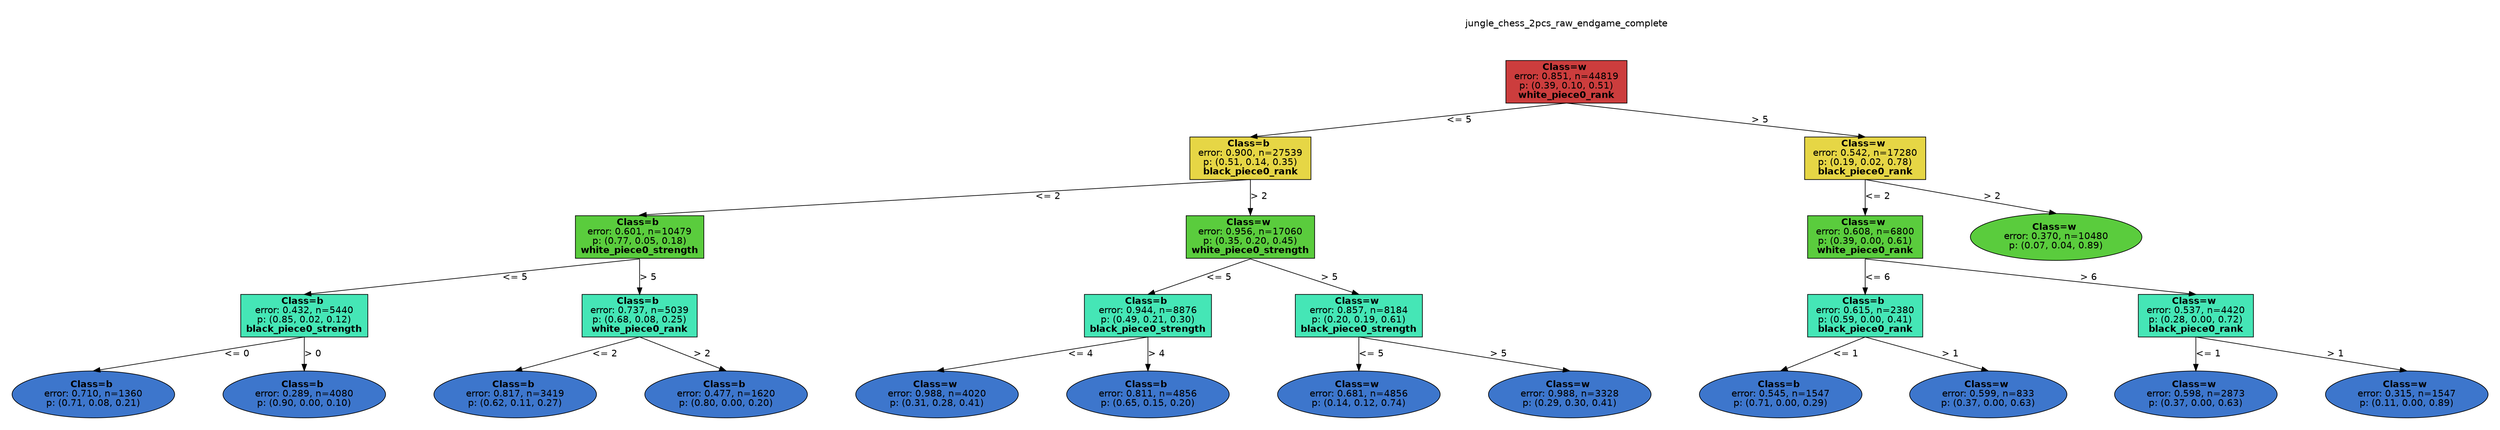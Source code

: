 digraph Tree {
splines=false;
graph [pad=".25", ranksep="0.5", nodesep="1"];
node [shape=rect, style="filled", color="black", fontname="helvetica",fillcolor="white"] ;
edge [fontname="helvetica"] ;
0 [label="jungle_chess_2pcs_raw_endgame_complete", shape=plaintext];
0:s -> 1:n [style=invis];   
1 [label=<<b> Class=w </b> <br/> error: 0.851, n=44819 <br/> p: (0.39, 0.10, 0.51) <br/><b>white_piece0_rank</b>>, fillcolor="0.000 0.7 0.800", shape="rect"];
2 [label=<<b> Class=b </b> <br/> error: 0.900, n=27539 <br/> p: (0.51, 0.14, 0.35) <br/><b>black_piece0_rank</b>>, fillcolor="0.150 0.7 0.900", shape="rect"];
1:s -> 2:n [label="<= 5"] ;
3 [label=<<b> Class=b </b> <br/> error: 0.601, n=10479 <br/> p: (0.77, 0.05, 0.18) <br/><b>white_piece0_strength</b>>, fillcolor="0.300 0.7 0.800", shape="rect"];
2:s -> 3:n [label="<= 2"] ;
4 [label=<<b> Class=b </b> <br/> error: 0.432, n=5440 <br/> p: (0.85, 0.02, 0.12) <br/><b>black_piece0_strength</b>>, fillcolor="0.450 0.7 0.900", shape="rect"];
3:s -> 4:n [label="<= 5"] ;
5 [label=<<b> Class=b </b> <br/> error: 0.710, n=1360 <br/> p: (0.71, 0.08, 0.21) >, fillcolor="0.600 0.7 0.800", shape="oval"];
4:s -> 5:n [label="<= 0"] ;
6 [label=<<b> Class=b </b> <br/> error: 0.289, n=4080 <br/> p: (0.90, 0.00, 0.10) >, fillcolor="0.600 0.7 0.800", shape="oval"];
4:s -> 6:n [label="> 0"] ;
7 [label=<<b> Class=b </b> <br/> error: 0.737, n=5039 <br/> p: (0.68, 0.08, 0.25) <br/><b>white_piece0_rank</b>>, fillcolor="0.450 0.7 0.900", shape="rect"];
3:s -> 7:n [label="> 5"] ;
8 [label=<<b> Class=b </b> <br/> error: 0.817, n=3419 <br/> p: (0.62, 0.11, 0.27) >, fillcolor="0.600 0.7 0.800", shape="oval"];
7:s -> 8:n [label="<= 2"] ;
9 [label=<<b> Class=b </b> <br/> error: 0.477, n=1620 <br/> p: (0.80, 0.00, 0.20) >, fillcolor="0.600 0.7 0.800", shape="oval"];
7:s -> 9:n [label="> 2"] ;
10 [label=<<b> Class=w </b> <br/> error: 0.956, n=17060 <br/> p: (0.35, 0.20, 0.45) <br/><b>white_piece0_strength</b>>, fillcolor="0.300 0.7 0.800", shape="rect"];
2:s -> 10:n [label="> 2"] ;
11 [label=<<b> Class=b </b> <br/> error: 0.944, n=8876 <br/> p: (0.49, 0.21, 0.30) <br/><b>black_piece0_strength</b>>, fillcolor="0.450 0.7 0.900", shape="rect"];
10:s -> 11:n [label="<= 5"] ;
12 [label=<<b> Class=w </b> <br/> error: 0.988, n=4020 <br/> p: (0.31, 0.28, 0.41) >, fillcolor="0.600 0.7 0.800", shape="oval"];
11:s -> 12:n [label="<= 4"] ;
13 [label=<<b> Class=b </b> <br/> error: 0.811, n=4856 <br/> p: (0.65, 0.15, 0.20) >, fillcolor="0.600 0.7 0.800", shape="oval"];
11:s -> 13:n [label="> 4"] ;
14 [label=<<b> Class=w </b> <br/> error: 0.857, n=8184 <br/> p: (0.20, 0.19, 0.61) <br/><b>black_piece0_strength</b>>, fillcolor="0.450 0.7 0.900", shape="rect"];
10:s -> 14:n [label="> 5"] ;
15 [label=<<b> Class=w </b> <br/> error: 0.681, n=4856 <br/> p: (0.14, 0.12, 0.74) >, fillcolor="0.600 0.7 0.800", shape="oval"];
14:s -> 15:n [label="<= 5"] ;
16 [label=<<b> Class=w </b> <br/> error: 0.988, n=3328 <br/> p: (0.29, 0.30, 0.41) >, fillcolor="0.600 0.7 0.800", shape="oval"];
14:s -> 16:n [label="> 5"] ;
17 [label=<<b> Class=w </b> <br/> error: 0.542, n=17280 <br/> p: (0.19, 0.02, 0.78) <br/><b>black_piece0_rank</b>>, fillcolor="0.150 0.7 0.900", shape="rect"];
1:s -> 17:n [label="> 5"] ;
18 [label=<<b> Class=w </b> <br/> error: 0.608, n=6800 <br/> p: (0.39, 0.00, 0.61) <br/><b>white_piece0_rank</b>>, fillcolor="0.300 0.7 0.800", shape="rect"];
17:s -> 18:n [label="<= 2"] ;
19 [label=<<b> Class=b </b> <br/> error: 0.615, n=2380 <br/> p: (0.59, 0.00, 0.41) <br/><b>black_piece0_rank</b>>, fillcolor="0.450 0.7 0.900", shape="rect"];
18:s -> 19:n [label="<= 6"] ;
20 [label=<<b> Class=b </b> <br/> error: 0.545, n=1547 <br/> p: (0.71, 0.00, 0.29) >, fillcolor="0.600 0.7 0.800", shape="oval"];
19:s -> 20:n [label="<= 1"] ;
21 [label=<<b> Class=w </b> <br/> error: 0.599, n=833 <br/> p: (0.37, 0.00, 0.63) >, fillcolor="0.600 0.7 0.800", shape="oval"];
19:s -> 21:n [label="> 1"] ;
22 [label=<<b> Class=w </b> <br/> error: 0.537, n=4420 <br/> p: (0.28, 0.00, 0.72) <br/><b>black_piece0_rank</b>>, fillcolor="0.450 0.7 0.900", shape="rect"];
18:s -> 22:n [label="> 6"] ;
23 [label=<<b> Class=w </b> <br/> error: 0.598, n=2873 <br/> p: (0.37, 0.00, 0.63) >, fillcolor="0.600 0.7 0.800", shape="oval"];
22:s -> 23:n [label="<= 1"] ;
24 [label=<<b> Class=w </b> <br/> error: 0.315, n=1547 <br/> p: (0.11, 0.00, 0.89) >, fillcolor="0.600 0.7 0.800", shape="oval"];
22:s -> 24:n [label="> 1"] ;
25 [label=<<b> Class=w </b> <br/> error: 0.370, n=10480 <br/> p: (0.07, 0.04, 0.89) >, fillcolor="0.300 0.7 0.800", shape="oval"];
17:s -> 25:n [label="> 2"] ;

}